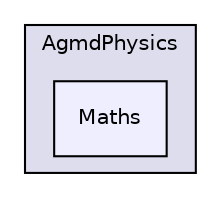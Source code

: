 digraph "src/AgmdPhysics/Maths" {
  compound=true
  node [ fontsize="10", fontname="Helvetica"];
  edge [ labelfontsize="10", labelfontname="Helvetica"];
  subgraph clusterdir_241771118764bf85f747bdd58a68b9ce {
    graph [ bgcolor="#ddddee", pencolor="black", label="AgmdPhysics" fontname="Helvetica", fontsize="10", URL="dir_241771118764bf85f747bdd58a68b9ce.html"]
  dir_771fce709801713068ac2dac8ed7511d [shape=box, label="Maths", style="filled", fillcolor="#eeeeff", pencolor="black", URL="dir_771fce709801713068ac2dac8ed7511d.html"];
  }
}
